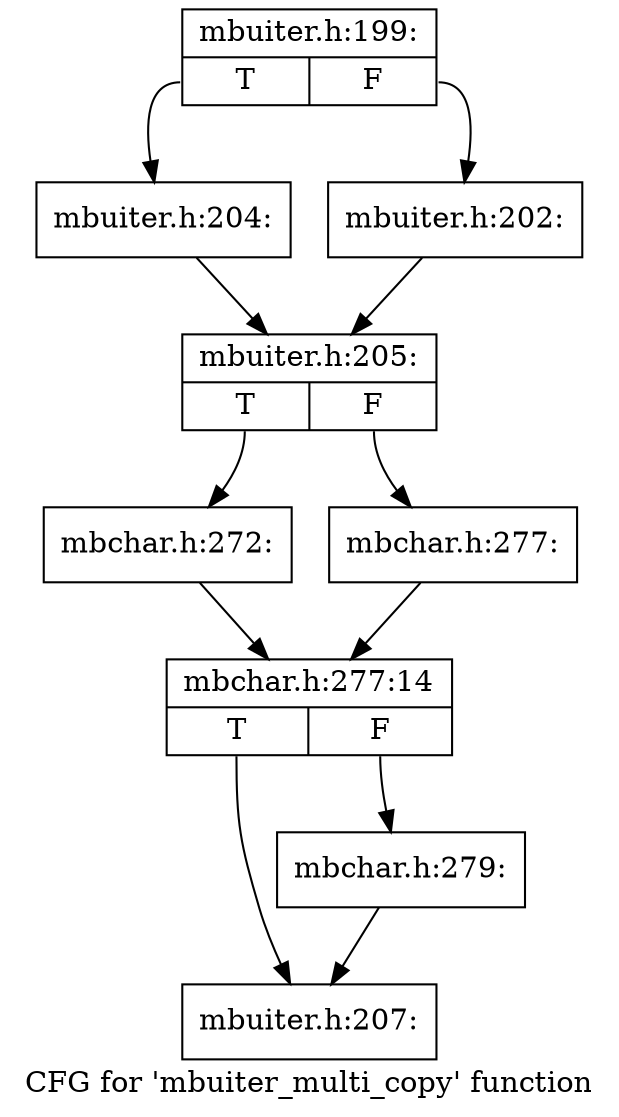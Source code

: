 digraph "CFG for 'mbuiter_multi_copy' function" {
	label="CFG for 'mbuiter_multi_copy' function";

	Node0xcd397d0 [shape=record,label="{mbuiter.h:199:|{<s0>T|<s1>F}}"];
	Node0xcd397d0:s0 -> Node0xcd4c260;
	Node0xcd397d0:s1 -> Node0xcd4c1c0;
	Node0xcd4c1c0 [shape=record,label="{mbuiter.h:202:}"];
	Node0xcd4c1c0 -> Node0xcd4c210;
	Node0xcd4c260 [shape=record,label="{mbuiter.h:204:}"];
	Node0xcd4c260 -> Node0xcd4c210;
	Node0xcd4c210 [shape=record,label="{mbuiter.h:205:|{<s0>T|<s1>F}}"];
	Node0xcd4c210:s0 -> Node0xcdc3360;
	Node0xcd4c210:s1 -> Node0xcd42930;
	Node0xcd42930 [shape=record,label="{mbchar.h:277:}"];
	Node0xcd42930 -> Node0xcd42a80;
	Node0xcdc3360 [shape=record,label="{mbchar.h:272:}"];
	Node0xcdc3360 -> Node0xcd42a80;
	Node0xcd42a80 [shape=record,label="{mbchar.h:277:14|{<s0>T|<s1>F}}"];
	Node0xcd42a80:s0 -> Node0xcde5af0;
	Node0xcd42a80:s1 -> Node0xcde62e0;
	Node0xcde62e0 [shape=record,label="{mbchar.h:279:}"];
	Node0xcde62e0 -> Node0xcde5af0;
	Node0xcde5af0 [shape=record,label="{mbuiter.h:207:}"];
}
